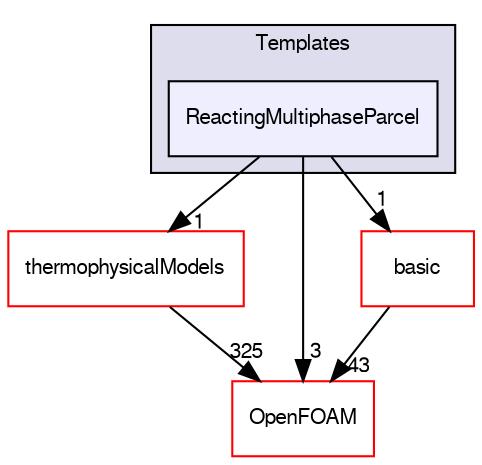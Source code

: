 digraph "src/lagrangian/intermediate/parcels/Templates/ReactingMultiphaseParcel" {
  bgcolor=transparent;
  compound=true
  node [ fontsize="10", fontname="FreeSans"];
  edge [ labelfontsize="10", labelfontname="FreeSans"];
  subgraph clusterdir_0e9805b96b2bf461314a136059d44950 {
    graph [ bgcolor="#ddddee", pencolor="black", label="Templates" fontname="FreeSans", fontsize="10", URL="dir_0e9805b96b2bf461314a136059d44950.html"]
  dir_f59a2df3d52ee401e518026ebe68d15a [shape=box, label="ReactingMultiphaseParcel", style="filled", fillcolor="#eeeeff", pencolor="black", URL="dir_f59a2df3d52ee401e518026ebe68d15a.html"];
  }
  dir_2778d089ec5c4f66810b11f753867003 [shape=box label="thermophysicalModels" color="red" URL="dir_2778d089ec5c4f66810b11f753867003.html"];
  dir_c5473ff19b20e6ec4dfe5c310b3778a8 [shape=box label="OpenFOAM" color="red" URL="dir_c5473ff19b20e6ec4dfe5c310b3778a8.html"];
  dir_584e0ab0901b4327f36f4285cac7f2f8 [shape=box label="basic" color="red" URL="dir_584e0ab0901b4327f36f4285cac7f2f8.html"];
  dir_2778d089ec5c4f66810b11f753867003->dir_c5473ff19b20e6ec4dfe5c310b3778a8 [headlabel="325", labeldistance=1.5 headhref="dir_001058_001706.html"];
  dir_584e0ab0901b4327f36f4285cac7f2f8->dir_c5473ff19b20e6ec4dfe5c310b3778a8 [headlabel="43", labeldistance=1.5 headhref="dir_001179_001706.html"];
  dir_f59a2df3d52ee401e518026ebe68d15a->dir_2778d089ec5c4f66810b11f753867003 [headlabel="1", labeldistance=1.5 headhref="dir_001296_001058.html"];
  dir_f59a2df3d52ee401e518026ebe68d15a->dir_c5473ff19b20e6ec4dfe5c310b3778a8 [headlabel="3", labeldistance=1.5 headhref="dir_001296_001706.html"];
  dir_f59a2df3d52ee401e518026ebe68d15a->dir_584e0ab0901b4327f36f4285cac7f2f8 [headlabel="1", labeldistance=1.5 headhref="dir_001296_001179.html"];
}
